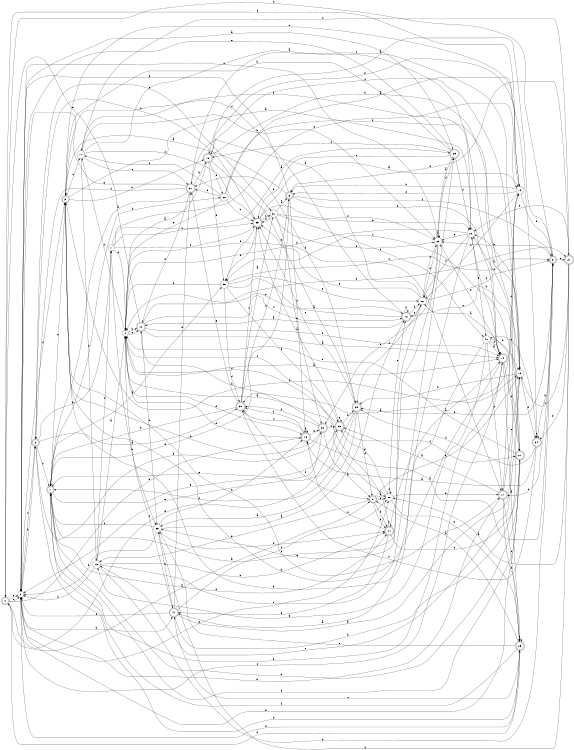 digraph n34_2 {
__start0 [label="" shape="none"];

rankdir=LR;
size="8,5";

s0 [style="rounded,filled", color="black", fillcolor="white" shape="doublecircle", label="0"];
s1 [style="rounded,filled", color="black", fillcolor="white" shape="doublecircle", label="1"];
s2 [style="rounded,filled", color="black", fillcolor="white" shape="doublecircle", label="2"];
s3 [style="rounded,filled", color="black", fillcolor="white" shape="doublecircle", label="3"];
s4 [style="filled", color="black", fillcolor="white" shape="circle", label="4"];
s5 [style="filled", color="black", fillcolor="white" shape="circle", label="5"];
s6 [style="rounded,filled", color="black", fillcolor="white" shape="doublecircle", label="6"];
s7 [style="filled", color="black", fillcolor="white" shape="circle", label="7"];
s8 [style="rounded,filled", color="black", fillcolor="white" shape="doublecircle", label="8"];
s9 [style="rounded,filled", color="black", fillcolor="white" shape="doublecircle", label="9"];
s10 [style="rounded,filled", color="black", fillcolor="white" shape="doublecircle", label="10"];
s11 [style="filled", color="black", fillcolor="white" shape="circle", label="11"];
s12 [style="rounded,filled", color="black", fillcolor="white" shape="doublecircle", label="12"];
s13 [style="filled", color="black", fillcolor="white" shape="circle", label="13"];
s14 [style="rounded,filled", color="black", fillcolor="white" shape="doublecircle", label="14"];
s15 [style="filled", color="black", fillcolor="white" shape="circle", label="15"];
s16 [style="filled", color="black", fillcolor="white" shape="circle", label="16"];
s17 [style="rounded,filled", color="black", fillcolor="white" shape="doublecircle", label="17"];
s18 [style="rounded,filled", color="black", fillcolor="white" shape="doublecircle", label="18"];
s19 [style="rounded,filled", color="black", fillcolor="white" shape="doublecircle", label="19"];
s20 [style="filled", color="black", fillcolor="white" shape="circle", label="20"];
s21 [style="rounded,filled", color="black", fillcolor="white" shape="doublecircle", label="21"];
s22 [style="filled", color="black", fillcolor="white" shape="circle", label="22"];
s23 [style="rounded,filled", color="black", fillcolor="white" shape="doublecircle", label="23"];
s24 [style="rounded,filled", color="black", fillcolor="white" shape="doublecircle", label="24"];
s25 [style="rounded,filled", color="black", fillcolor="white" shape="doublecircle", label="25"];
s26 [style="filled", color="black", fillcolor="white" shape="circle", label="26"];
s27 [style="rounded,filled", color="black", fillcolor="white" shape="doublecircle", label="27"];
s28 [style="rounded,filled", color="black", fillcolor="white" shape="doublecircle", label="28"];
s29 [style="filled", color="black", fillcolor="white" shape="circle", label="29"];
s30 [style="filled", color="black", fillcolor="white" shape="circle", label="30"];
s31 [style="filled", color="black", fillcolor="white" shape="circle", label="31"];
s32 [style="rounded,filled", color="black", fillcolor="white" shape="doublecircle", label="32"];
s33 [style="rounded,filled", color="black", fillcolor="white" shape="doublecircle", label="33"];
s34 [style="rounded,filled", color="black", fillcolor="white" shape="doublecircle", label="34"];
s35 [style="rounded,filled", color="black", fillcolor="white" shape="doublecircle", label="35"];
s36 [style="filled", color="black", fillcolor="white" shape="circle", label="36"];
s37 [style="rounded,filled", color="black", fillcolor="white" shape="doublecircle", label="37"];
s38 [style="rounded,filled", color="black", fillcolor="white" shape="doublecircle", label="38"];
s39 [style="filled", color="black", fillcolor="white" shape="circle", label="39"];
s40 [style="filled", color="black", fillcolor="white" shape="circle", label="40"];
s41 [style="rounded,filled", color="black", fillcolor="white" shape="doublecircle", label="41"];
s0 -> s8 [label="a"];
s0 -> s19 [label="b"];
s0 -> s5 [label="c"];
s0 -> s23 [label="d"];
s0 -> s5 [label="e"];
s0 -> s16 [label="f"];
s1 -> s36 [label="a"];
s1 -> s14 [label="b"];
s1 -> s3 [label="c"];
s1 -> s24 [label="d"];
s1 -> s33 [label="e"];
s1 -> s22 [label="f"];
s2 -> s38 [label="a"];
s2 -> s32 [label="b"];
s2 -> s31 [label="c"];
s2 -> s23 [label="d"];
s2 -> s7 [label="e"];
s2 -> s1 [label="f"];
s3 -> s20 [label="a"];
s3 -> s18 [label="b"];
s3 -> s11 [label="c"];
s3 -> s17 [label="d"];
s3 -> s16 [label="e"];
s3 -> s15 [label="f"];
s4 -> s14 [label="a"];
s4 -> s10 [label="b"];
s4 -> s35 [label="c"];
s4 -> s19 [label="d"];
s4 -> s10 [label="e"];
s4 -> s11 [label="f"];
s5 -> s25 [label="a"];
s5 -> s41 [label="b"];
s5 -> s2 [label="c"];
s5 -> s2 [label="d"];
s5 -> s30 [label="e"];
s5 -> s3 [label="f"];
s6 -> s3 [label="a"];
s6 -> s14 [label="b"];
s6 -> s19 [label="c"];
s6 -> s5 [label="d"];
s6 -> s1 [label="e"];
s6 -> s9 [label="f"];
s7 -> s25 [label="a"];
s7 -> s39 [label="b"];
s7 -> s35 [label="c"];
s7 -> s4 [label="d"];
s7 -> s16 [label="e"];
s7 -> s17 [label="f"];
s8 -> s30 [label="a"];
s8 -> s15 [label="b"];
s8 -> s30 [label="c"];
s8 -> s24 [label="d"];
s8 -> s13 [label="e"];
s8 -> s24 [label="f"];
s9 -> s18 [label="a"];
s9 -> s29 [label="b"];
s9 -> s17 [label="c"];
s9 -> s0 [label="d"];
s9 -> s21 [label="e"];
s9 -> s28 [label="f"];
s10 -> s14 [label="a"];
s10 -> s39 [label="b"];
s10 -> s12 [label="c"];
s10 -> s21 [label="d"];
s10 -> s0 [label="e"];
s10 -> s14 [label="f"];
s11 -> s14 [label="a"];
s11 -> s29 [label="b"];
s11 -> s21 [label="c"];
s11 -> s13 [label="d"];
s11 -> s37 [label="e"];
s11 -> s35 [label="f"];
s12 -> s10 [label="a"];
s12 -> s12 [label="b"];
s12 -> s26 [label="c"];
s12 -> s3 [label="d"];
s12 -> s4 [label="e"];
s12 -> s26 [label="f"];
s13 -> s4 [label="a"];
s13 -> s24 [label="b"];
s13 -> s7 [label="c"];
s13 -> s9 [label="d"];
s13 -> s25 [label="e"];
s13 -> s5 [label="f"];
s14 -> s23 [label="a"];
s14 -> s3 [label="b"];
s14 -> s5 [label="c"];
s14 -> s20 [label="d"];
s14 -> s29 [label="e"];
s14 -> s27 [label="f"];
s15 -> s20 [label="a"];
s15 -> s28 [label="b"];
s15 -> s12 [label="c"];
s15 -> s20 [label="d"];
s15 -> s13 [label="e"];
s15 -> s34 [label="f"];
s16 -> s38 [label="a"];
s16 -> s6 [label="b"];
s16 -> s26 [label="c"];
s16 -> s18 [label="d"];
s16 -> s9 [label="e"];
s16 -> s6 [label="f"];
s17 -> s33 [label="a"];
s17 -> s5 [label="b"];
s17 -> s23 [label="c"];
s17 -> s16 [label="d"];
s17 -> s15 [label="e"];
s17 -> s23 [label="f"];
s18 -> s4 [label="a"];
s18 -> s28 [label="b"];
s18 -> s15 [label="c"];
s18 -> s27 [label="d"];
s18 -> s36 [label="e"];
s18 -> s22 [label="f"];
s19 -> s9 [label="a"];
s19 -> s32 [label="b"];
s19 -> s38 [label="c"];
s19 -> s4 [label="d"];
s19 -> s19 [label="e"];
s19 -> s38 [label="f"];
s20 -> s41 [label="a"];
s20 -> s11 [label="b"];
s20 -> s29 [label="c"];
s20 -> s4 [label="d"];
s20 -> s40 [label="e"];
s20 -> s26 [label="f"];
s21 -> s30 [label="a"];
s21 -> s20 [label="b"];
s21 -> s15 [label="c"];
s21 -> s6 [label="d"];
s21 -> s34 [label="e"];
s21 -> s39 [label="f"];
s22 -> s34 [label="a"];
s22 -> s35 [label="b"];
s22 -> s11 [label="c"];
s22 -> s15 [label="d"];
s22 -> s4 [label="e"];
s22 -> s37 [label="f"];
s23 -> s8 [label="a"];
s23 -> s23 [label="b"];
s23 -> s41 [label="c"];
s23 -> s5 [label="d"];
s23 -> s39 [label="e"];
s23 -> s1 [label="f"];
s24 -> s14 [label="a"];
s24 -> s24 [label="b"];
s24 -> s4 [label="c"];
s24 -> s41 [label="d"];
s24 -> s27 [label="e"];
s24 -> s19 [label="f"];
s25 -> s29 [label="a"];
s25 -> s3 [label="b"];
s25 -> s35 [label="c"];
s25 -> s20 [label="d"];
s25 -> s5 [label="e"];
s25 -> s18 [label="f"];
s26 -> s1 [label="a"];
s26 -> s29 [label="b"];
s26 -> s9 [label="c"];
s26 -> s37 [label="d"];
s26 -> s35 [label="e"];
s26 -> s28 [label="f"];
s27 -> s26 [label="a"];
s27 -> s1 [label="b"];
s27 -> s36 [label="c"];
s27 -> s5 [label="d"];
s27 -> s4 [label="e"];
s27 -> s1 [label="f"];
s28 -> s39 [label="a"];
s28 -> s37 [label="b"];
s28 -> s35 [label="c"];
s28 -> s1 [label="d"];
s28 -> s1 [label="e"];
s28 -> s8 [label="f"];
s29 -> s29 [label="a"];
s29 -> s32 [label="b"];
s29 -> s5 [label="c"];
s29 -> s26 [label="d"];
s29 -> s39 [label="e"];
s29 -> s25 [label="f"];
s30 -> s4 [label="a"];
s30 -> s23 [label="b"];
s30 -> s12 [label="c"];
s30 -> s33 [label="d"];
s30 -> s17 [label="e"];
s30 -> s30 [label="f"];
s31 -> s6 [label="a"];
s31 -> s32 [label="b"];
s31 -> s40 [label="c"];
s31 -> s29 [label="d"];
s31 -> s20 [label="e"];
s31 -> s35 [label="f"];
s32 -> s8 [label="a"];
s32 -> s10 [label="b"];
s32 -> s33 [label="c"];
s32 -> s3 [label="d"];
s32 -> s5 [label="e"];
s32 -> s38 [label="f"];
s33 -> s35 [label="a"];
s33 -> s28 [label="b"];
s33 -> s33 [label="c"];
s33 -> s4 [label="d"];
s33 -> s0 [label="e"];
s33 -> s27 [label="f"];
s34 -> s19 [label="a"];
s34 -> s9 [label="b"];
s34 -> s40 [label="c"];
s34 -> s38 [label="d"];
s34 -> s34 [label="e"];
s34 -> s28 [label="f"];
s35 -> s16 [label="a"];
s35 -> s2 [label="b"];
s35 -> s31 [label="c"];
s35 -> s36 [label="d"];
s35 -> s36 [label="e"];
s35 -> s29 [label="f"];
s36 -> s12 [label="a"];
s36 -> s4 [label="b"];
s36 -> s9 [label="c"];
s36 -> s38 [label="d"];
s36 -> s26 [label="e"];
s36 -> s33 [label="f"];
s37 -> s1 [label="a"];
s37 -> s18 [label="b"];
s37 -> s15 [label="c"];
s37 -> s10 [label="d"];
s37 -> s5 [label="e"];
s37 -> s2 [label="f"];
s38 -> s31 [label="a"];
s38 -> s1 [label="b"];
s38 -> s35 [label="c"];
s38 -> s6 [label="d"];
s38 -> s37 [label="e"];
s38 -> s8 [label="f"];
s39 -> s12 [label="a"];
s39 -> s41 [label="b"];
s39 -> s1 [label="c"];
s39 -> s24 [label="d"];
s39 -> s19 [label="e"];
s39 -> s5 [label="f"];
s40 -> s14 [label="a"];
s40 -> s3 [label="b"];
s40 -> s17 [label="c"];
s40 -> s15 [label="d"];
s40 -> s13 [label="e"];
s40 -> s14 [label="f"];
s41 -> s16 [label="a"];
s41 -> s15 [label="b"];
s41 -> s4 [label="c"];
s41 -> s5 [label="d"];
s41 -> s37 [label="e"];
s41 -> s30 [label="f"];

}